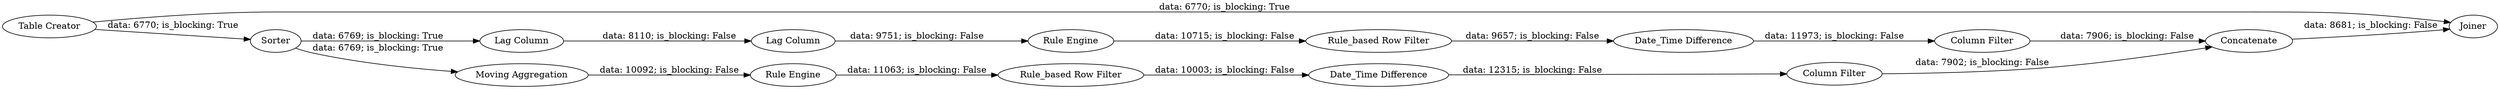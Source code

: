 digraph {
	"4840037825487785913_10" [label="Rule_based Row Filter"]
	"4840037825487785913_9" [label="Rule Engine"]
	"4840037825487785913_16" [label="Column Filter"]
	"4840037825487785913_3" [label="Lag Column"]
	"4840037825487785913_17" [label=Concatenate]
	"4840037825487785913_1" [label="Table Creator"]
	"4840037825487785913_12" [label=Joiner]
	"4840037825487785913_4" [label="Rule Engine"]
	"4840037825487785913_7" [label=Sorter]
	"4840037825487785913_6" [label="Rule_based Row Filter"]
	"4840037825487785913_11" [label="Date_Time Difference"]
	"4840037825487785913_15" [label="Column Filter"]
	"4840037825487785913_2" [label="Lag Column"]
	"4840037825487785913_8" [label="Moving Aggregation"]
	"4840037825487785913_5" [label="Date_Time Difference"]
	"4840037825487785913_9" -> "4840037825487785913_10" [label="data: 11063; is_blocking: False"]
	"4840037825487785913_17" -> "4840037825487785913_12" [label="data: 8681; is_blocking: False"]
	"4840037825487785913_6" -> "4840037825487785913_5" [label="data: 9657; is_blocking: False"]
	"4840037825487785913_1" -> "4840037825487785913_12" [label="data: 6770; is_blocking: True"]
	"4840037825487785913_2" -> "4840037825487785913_3" [label="data: 8110; is_blocking: False"]
	"4840037825487785913_10" -> "4840037825487785913_11" [label="data: 10003; is_blocking: False"]
	"4840037825487785913_15" -> "4840037825487785913_17" [label="data: 7906; is_blocking: False"]
	"4840037825487785913_8" -> "4840037825487785913_9" [label="data: 10092; is_blocking: False"]
	"4840037825487785913_7" -> "4840037825487785913_8" [label="data: 6769; is_blocking: True"]
	"4840037825487785913_16" -> "4840037825487785913_17" [label="data: 7902; is_blocking: False"]
	"4840037825487785913_5" -> "4840037825487785913_15" [label="data: 11973; is_blocking: False"]
	"4840037825487785913_11" -> "4840037825487785913_16" [label="data: 12315; is_blocking: False"]
	"4840037825487785913_4" -> "4840037825487785913_6" [label="data: 10715; is_blocking: False"]
	"4840037825487785913_1" -> "4840037825487785913_7" [label="data: 6770; is_blocking: True"]
	"4840037825487785913_3" -> "4840037825487785913_4" [label="data: 9751; is_blocking: False"]
	"4840037825487785913_7" -> "4840037825487785913_2" [label="data: 6769; is_blocking: True"]
	rankdir=LR
}
